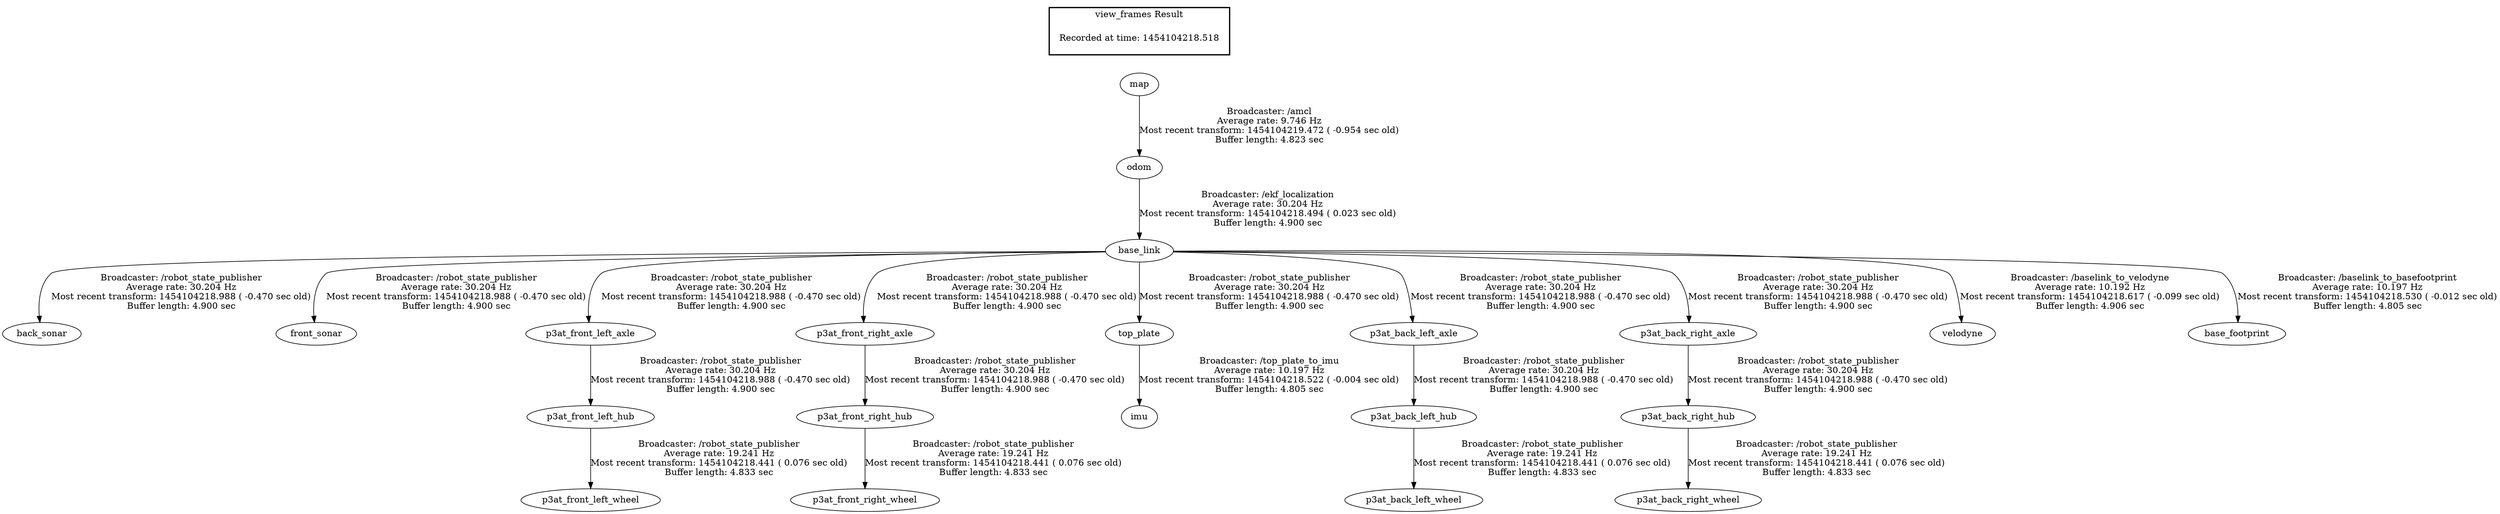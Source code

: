 digraph G {
"base_link" -> "back_sonar"[label="Broadcaster: /robot_state_publisher\nAverage rate: 30.204 Hz\nMost recent transform: 1454104218.988 ( -0.470 sec old)\nBuffer length: 4.900 sec\n"];
"odom" -> "base_link"[label="Broadcaster: /ekf_localization\nAverage rate: 30.204 Hz\nMost recent transform: 1454104218.494 ( 0.023 sec old)\nBuffer length: 4.900 sec\n"];
"base_link" -> "front_sonar"[label="Broadcaster: /robot_state_publisher\nAverage rate: 30.204 Hz\nMost recent transform: 1454104218.988 ( -0.470 sec old)\nBuffer length: 4.900 sec\n"];
"base_link" -> "p3at_front_left_axle"[label="Broadcaster: /robot_state_publisher\nAverage rate: 30.204 Hz\nMost recent transform: 1454104218.988 ( -0.470 sec old)\nBuffer length: 4.900 sec\n"];
"p3at_front_left_axle" -> "p3at_front_left_hub"[label="Broadcaster: /robot_state_publisher\nAverage rate: 30.204 Hz\nMost recent transform: 1454104218.988 ( -0.470 sec old)\nBuffer length: 4.900 sec\n"];
"base_link" -> "p3at_front_right_axle"[label="Broadcaster: /robot_state_publisher\nAverage rate: 30.204 Hz\nMost recent transform: 1454104218.988 ( -0.470 sec old)\nBuffer length: 4.900 sec\n"];
"p3at_front_right_axle" -> "p3at_front_right_hub"[label="Broadcaster: /robot_state_publisher\nAverage rate: 30.204 Hz\nMost recent transform: 1454104218.988 ( -0.470 sec old)\nBuffer length: 4.900 sec\n"];
"base_link" -> "top_plate"[label="Broadcaster: /robot_state_publisher\nAverage rate: 30.204 Hz\nMost recent transform: 1454104218.988 ( -0.470 sec old)\nBuffer length: 4.900 sec\n"];
"base_link" -> "p3at_back_left_axle"[label="Broadcaster: /robot_state_publisher\nAverage rate: 30.204 Hz\nMost recent transform: 1454104218.988 ( -0.470 sec old)\nBuffer length: 4.900 sec\n"];
"base_link" -> "p3at_back_right_axle"[label="Broadcaster: /robot_state_publisher\nAverage rate: 30.204 Hz\nMost recent transform: 1454104218.988 ( -0.470 sec old)\nBuffer length: 4.900 sec\n"];
"p3at_back_left_axle" -> "p3at_back_left_hub"[label="Broadcaster: /robot_state_publisher\nAverage rate: 30.204 Hz\nMost recent transform: 1454104218.988 ( -0.470 sec old)\nBuffer length: 4.900 sec\n"];
"p3at_back_right_axle" -> "p3at_back_right_hub"[label="Broadcaster: /robot_state_publisher\nAverage rate: 30.204 Hz\nMost recent transform: 1454104218.988 ( -0.470 sec old)\nBuffer length: 4.900 sec\n"];
"map" -> "odom"[label="Broadcaster: /amcl\nAverage rate: 9.746 Hz\nMost recent transform: 1454104219.472 ( -0.954 sec old)\nBuffer length: 4.823 sec\n"];
"p3at_back_left_hub" -> "p3at_back_left_wheel"[label="Broadcaster: /robot_state_publisher\nAverage rate: 19.241 Hz\nMost recent transform: 1454104218.441 ( 0.076 sec old)\nBuffer length: 4.833 sec\n"];
"p3at_back_right_hub" -> "p3at_back_right_wheel"[label="Broadcaster: /robot_state_publisher\nAverage rate: 19.241 Hz\nMost recent transform: 1454104218.441 ( 0.076 sec old)\nBuffer length: 4.833 sec\n"];
"p3at_front_left_hub" -> "p3at_front_left_wheel"[label="Broadcaster: /robot_state_publisher\nAverage rate: 19.241 Hz\nMost recent transform: 1454104218.441 ( 0.076 sec old)\nBuffer length: 4.833 sec\n"];
"p3at_front_right_hub" -> "p3at_front_right_wheel"[label="Broadcaster: /robot_state_publisher\nAverage rate: 19.241 Hz\nMost recent transform: 1454104218.441 ( 0.076 sec old)\nBuffer length: 4.833 sec\n"];
"base_link" -> "velodyne"[label="Broadcaster: /baselink_to_velodyne\nAverage rate: 10.192 Hz\nMost recent transform: 1454104218.617 ( -0.099 sec old)\nBuffer length: 4.906 sec\n"];
"top_plate" -> "imu"[label="Broadcaster: /top_plate_to_imu\nAverage rate: 10.197 Hz\nMost recent transform: 1454104218.522 ( -0.004 sec old)\nBuffer length: 4.805 sec\n"];
"base_link" -> "base_footprint"[label="Broadcaster: /baselink_to_basefootprint\nAverage rate: 10.197 Hz\nMost recent transform: 1454104218.530 ( -0.012 sec old)\nBuffer length: 4.805 sec\n"];
edge [style=invis];
 subgraph cluster_legend { style=bold; color=black; label ="view_frames Result";
"Recorded at time: 1454104218.518"[ shape=plaintext ] ;
 }->"map";
}
